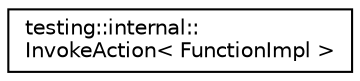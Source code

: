 digraph "Graphical Class Hierarchy"
{
  edge [fontname="Helvetica",fontsize="10",labelfontname="Helvetica",labelfontsize="10"];
  node [fontname="Helvetica",fontsize="10",shape=record];
  rankdir="LR";
  Node1 [label="testing::internal::\lInvokeAction\< FunctionImpl \>",height=0.2,width=0.4,color="black", fillcolor="white", style="filled",URL="$classtesting_1_1internal_1_1_invoke_action.html"];
}
